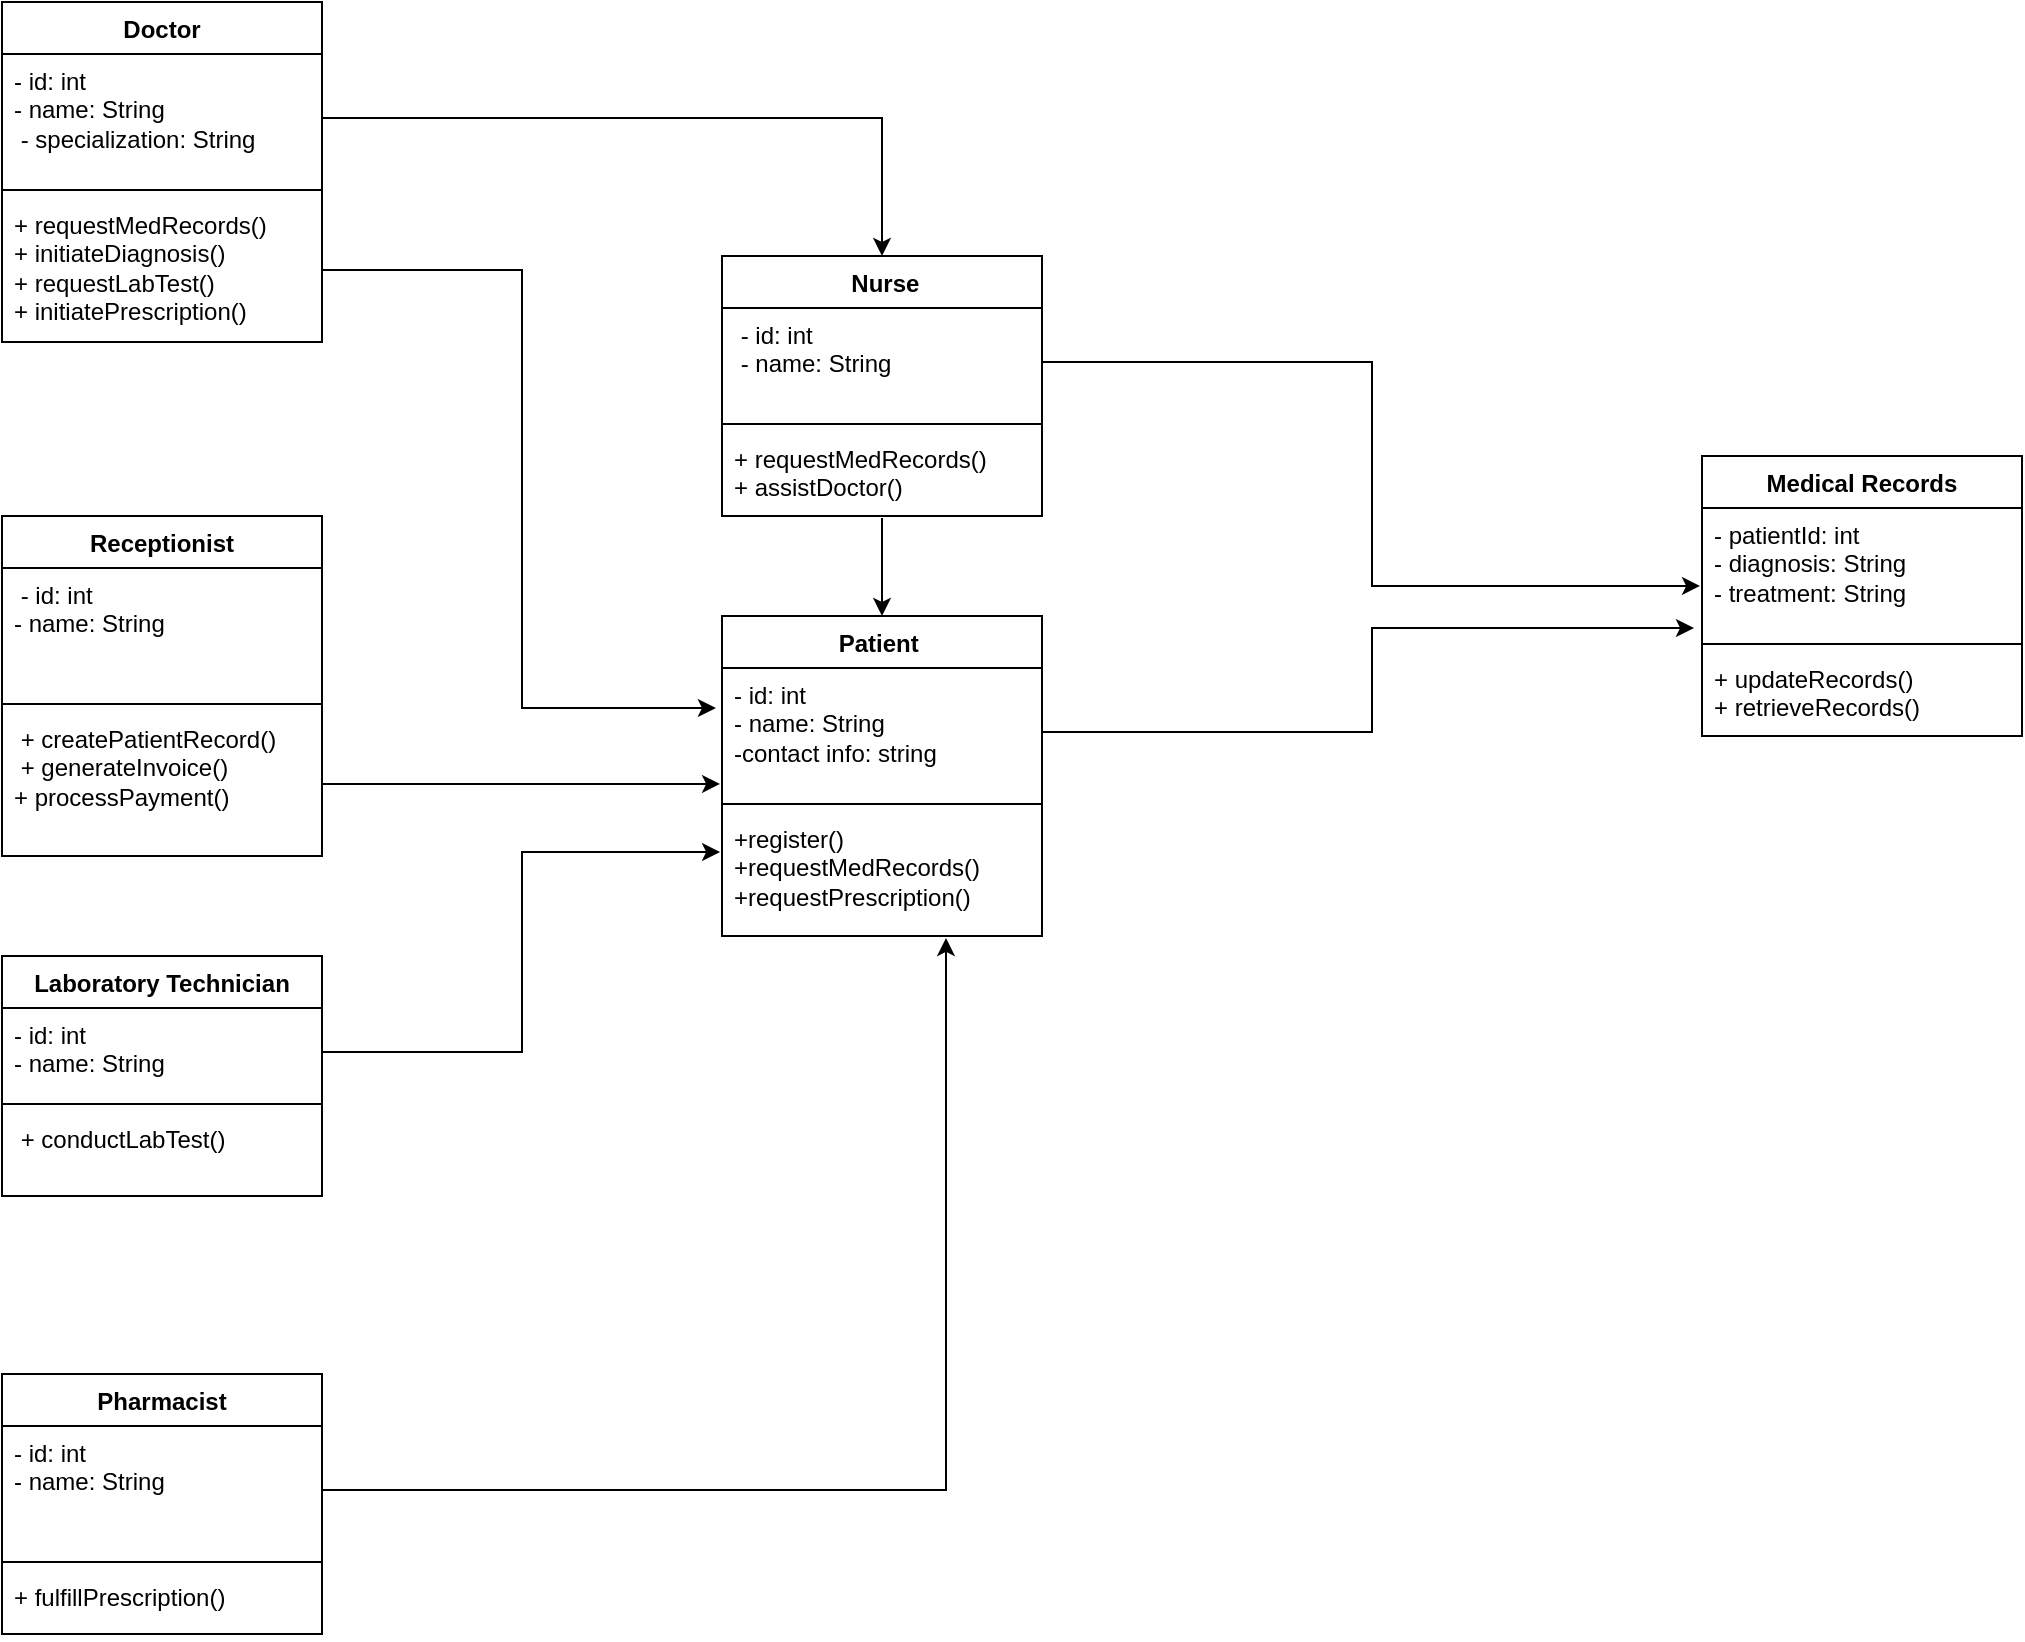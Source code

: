<mxfile version="24.7.17">
  <diagram name="Page-1" id="qMOWajZwcQZ1oUdqwTFN">
    <mxGraphModel grid="1" page="1" gridSize="10" guides="1" tooltips="1" connect="1" arrows="1" fold="1" pageScale="1" pageWidth="1390" pageHeight="980" math="0" shadow="0">
      <root>
        <mxCell id="0" />
        <mxCell id="1" parent="0" />
        <mxCell id="9k-DJMqT1OwmAY88VWI6-31" value="Patient&amp;nbsp;" style="swimlane;fontStyle=1;align=center;verticalAlign=top;childLayout=stackLayout;horizontal=1;startSize=26;horizontalStack=0;resizeParent=1;resizeParentMax=0;resizeLast=0;collapsible=1;marginBottom=0;whiteSpace=wrap;html=1;" vertex="1" parent="1">
          <mxGeometry x="720" y="1410" width="160" height="160" as="geometry" />
        </mxCell>
        <mxCell id="9k-DJMqT1OwmAY88VWI6-32" value="- id: int&amp;nbsp;&lt;div&gt;- name: String&lt;br&gt;&lt;/div&gt;&lt;div&gt;-contact info: string&lt;/div&gt;" style="text;strokeColor=none;fillColor=none;align=left;verticalAlign=top;spacingLeft=4;spacingRight=4;overflow=hidden;rotatable=0;points=[[0,0.5],[1,0.5]];portConstraint=eastwest;whiteSpace=wrap;html=1;" vertex="1" parent="9k-DJMqT1OwmAY88VWI6-31">
          <mxGeometry y="26" width="160" height="64" as="geometry" />
        </mxCell>
        <mxCell id="9k-DJMqT1OwmAY88VWI6-33" value="" style="line;strokeWidth=1;fillColor=none;align=left;verticalAlign=middle;spacingTop=-1;spacingLeft=3;spacingRight=3;rotatable=0;labelPosition=right;points=[];portConstraint=eastwest;strokeColor=inherit;" vertex="1" parent="9k-DJMqT1OwmAY88VWI6-31">
          <mxGeometry y="90" width="160" height="8" as="geometry" />
        </mxCell>
        <mxCell id="9k-DJMqT1OwmAY88VWI6-34" value="+register()&lt;div&gt;+requestMedRecords()&lt;/div&gt;&lt;div&gt;+requestPrescription()&amp;nbsp;&lt;/div&gt;" style="text;strokeColor=none;fillColor=none;align=left;verticalAlign=top;spacingLeft=4;spacingRight=4;overflow=hidden;rotatable=0;points=[[0,0.5],[1,0.5]];portConstraint=eastwest;whiteSpace=wrap;html=1;" vertex="1" parent="9k-DJMqT1OwmAY88VWI6-31">
          <mxGeometry y="98" width="160" height="62" as="geometry" />
        </mxCell>
        <mxCell id="9k-DJMqT1OwmAY88VWI6-35" value="Receptionist" style="swimlane;fontStyle=1;align=center;verticalAlign=top;childLayout=stackLayout;horizontal=1;startSize=26;horizontalStack=0;resizeParent=1;resizeParentMax=0;resizeLast=0;collapsible=1;marginBottom=0;whiteSpace=wrap;html=1;" vertex="1" parent="1">
          <mxGeometry x="360" y="1360" width="160" height="170" as="geometry" />
        </mxCell>
        <mxCell id="9k-DJMqT1OwmAY88VWI6-36" value="&lt;div&gt;&amp;nbsp;- id: int&amp;nbsp;&lt;br&gt;&lt;/div&gt;&lt;div&gt;- name: String&lt;br&gt;&lt;/div&gt;&lt;div&gt;&lt;br&gt;&lt;/div&gt;" style="text;strokeColor=none;fillColor=none;align=left;verticalAlign=top;spacingLeft=4;spacingRight=4;overflow=hidden;rotatable=0;points=[[0,0.5],[1,0.5]];portConstraint=eastwest;whiteSpace=wrap;html=1;" vertex="1" parent="9k-DJMqT1OwmAY88VWI6-35">
          <mxGeometry y="26" width="160" height="64" as="geometry" />
        </mxCell>
        <mxCell id="9k-DJMqT1OwmAY88VWI6-37" value="" style="line;strokeWidth=1;fillColor=none;align=left;verticalAlign=middle;spacingTop=-1;spacingLeft=3;spacingRight=3;rotatable=0;labelPosition=right;points=[];portConstraint=eastwest;strokeColor=inherit;" vertex="1" parent="9k-DJMqT1OwmAY88VWI6-35">
          <mxGeometry y="90" width="160" height="8" as="geometry" />
        </mxCell>
        <mxCell id="9k-DJMqT1OwmAY88VWI6-38" value="&amp;nbsp;+ createPatientRecord()&lt;div&gt;&lt;div&gt;&amp;nbsp;+ generateInvoice()&lt;br&gt;&lt;/div&gt;&lt;/div&gt;&lt;div&gt;+ processPayment()&lt;br&gt;&lt;/div&gt;" style="text;strokeColor=none;fillColor=none;align=left;verticalAlign=top;spacingLeft=4;spacingRight=4;overflow=hidden;rotatable=0;points=[[0,0.5],[1,0.5]];portConstraint=eastwest;whiteSpace=wrap;html=1;" vertex="1" parent="9k-DJMqT1OwmAY88VWI6-35">
          <mxGeometry y="98" width="160" height="72" as="geometry" />
        </mxCell>
        <mxCell id="9k-DJMqT1OwmAY88VWI6-39" value="&amp;nbsp;Doctor&amp;nbsp;" style="swimlane;fontStyle=1;align=center;verticalAlign=top;childLayout=stackLayout;horizontal=1;startSize=26;horizontalStack=0;resizeParent=1;resizeParentMax=0;resizeLast=0;collapsible=1;marginBottom=0;whiteSpace=wrap;html=1;" vertex="1" parent="1">
          <mxGeometry x="360" y="1103" width="160" height="170" as="geometry" />
        </mxCell>
        <mxCell id="9k-DJMqT1OwmAY88VWI6-40" value="&lt;div&gt;&lt;div&gt;- id: int&amp;nbsp; &amp;nbsp; &amp;nbsp; &amp;nbsp; &amp;nbsp; &amp;nbsp; &amp;nbsp;&lt;/div&gt;&lt;div&gt;- name: String&amp;nbsp; &amp;nbsp; &amp;nbsp; &amp;nbsp;&amp;nbsp;&lt;/div&gt;&lt;div&gt;&lt;span style=&quot;background-color: initial;&quot;&gt;&amp;nbsp;- specialization: String&lt;/span&gt;&lt;/div&gt;&lt;/div&gt;&lt;div&gt;&lt;br&gt;&lt;/div&gt;" style="text;strokeColor=none;fillColor=none;align=left;verticalAlign=top;spacingLeft=4;spacingRight=4;overflow=hidden;rotatable=0;points=[[0,0.5],[1,0.5]];portConstraint=eastwest;whiteSpace=wrap;html=1;" vertex="1" parent="9k-DJMqT1OwmAY88VWI6-39">
          <mxGeometry y="26" width="160" height="64" as="geometry" />
        </mxCell>
        <mxCell id="9k-DJMqT1OwmAY88VWI6-41" value="" style="line;strokeWidth=1;fillColor=none;align=left;verticalAlign=middle;spacingTop=-1;spacingLeft=3;spacingRight=3;rotatable=0;labelPosition=right;points=[];portConstraint=eastwest;strokeColor=inherit;" vertex="1" parent="9k-DJMqT1OwmAY88VWI6-39">
          <mxGeometry y="90" width="160" height="8" as="geometry" />
        </mxCell>
        <mxCell id="9k-DJMqT1OwmAY88VWI6-42" value="&lt;div&gt;&lt;div&gt;+ requestMedRecords()&amp;nbsp;&lt;/div&gt;&lt;div&gt;+ initiateDiagnosis()&amp;nbsp;&lt;/div&gt;&lt;div&gt;+ requestLabTest()&amp;nbsp; &amp;nbsp;&amp;nbsp;&lt;/div&gt;&lt;div&gt;+ initiatePrescription()&lt;/div&gt;&lt;/div&gt;" style="text;strokeColor=none;fillColor=none;align=left;verticalAlign=top;spacingLeft=4;spacingRight=4;overflow=hidden;rotatable=0;points=[[0,0.5],[1,0.5]];portConstraint=eastwest;whiteSpace=wrap;html=1;" vertex="1" parent="9k-DJMqT1OwmAY88VWI6-39">
          <mxGeometry y="98" width="160" height="72" as="geometry" />
        </mxCell>
        <mxCell id="9k-DJMqT1OwmAY88VWI6-44" value="&amp;nbsp;Nurse" style="swimlane;fontStyle=1;align=center;verticalAlign=top;childLayout=stackLayout;horizontal=1;startSize=26;horizontalStack=0;resizeParent=1;resizeParentMax=0;resizeLast=0;collapsible=1;marginBottom=0;whiteSpace=wrap;html=1;" vertex="1" parent="1">
          <mxGeometry x="720" y="1230" width="160" height="130" as="geometry" />
        </mxCell>
        <mxCell id="9k-DJMqT1OwmAY88VWI6-45" value="&lt;div&gt;&lt;div&gt;&amp;nbsp;- id: int&amp;nbsp; &amp;nbsp; &amp;nbsp; &amp;nbsp; &amp;nbsp; &amp;nbsp; &amp;nbsp;&lt;/div&gt;&lt;div&gt;&amp;nbsp;- name: String&amp;nbsp;&lt;/div&gt;&lt;/div&gt;" style="text;strokeColor=none;fillColor=none;align=left;verticalAlign=top;spacingLeft=4;spacingRight=4;overflow=hidden;rotatable=0;points=[[0,0.5],[1,0.5]];portConstraint=eastwest;whiteSpace=wrap;html=1;" vertex="1" parent="9k-DJMqT1OwmAY88VWI6-44">
          <mxGeometry y="26" width="160" height="54" as="geometry" />
        </mxCell>
        <mxCell id="9k-DJMqT1OwmAY88VWI6-46" value="" style="line;strokeWidth=1;fillColor=none;align=left;verticalAlign=middle;spacingTop=-1;spacingLeft=3;spacingRight=3;rotatable=0;labelPosition=right;points=[];portConstraint=eastwest;strokeColor=inherit;" vertex="1" parent="9k-DJMqT1OwmAY88VWI6-44">
          <mxGeometry y="80" width="160" height="8" as="geometry" />
        </mxCell>
        <mxCell id="9k-DJMqT1OwmAY88VWI6-47" value="&lt;div&gt;+ requestMedRecords()&lt;/div&gt;&lt;div&gt;&lt;span style=&quot;background-color: initial;&quot;&gt;+ assistDoctor()&lt;/span&gt;&lt;/div&gt;" style="text;strokeColor=none;fillColor=none;align=left;verticalAlign=top;spacingLeft=4;spacingRight=4;overflow=hidden;rotatable=0;points=[[0,0.5],[1,0.5]];portConstraint=eastwest;whiteSpace=wrap;html=1;" vertex="1" parent="9k-DJMqT1OwmAY88VWI6-44">
          <mxGeometry y="88" width="160" height="42" as="geometry" />
        </mxCell>
        <mxCell id="9k-DJMqT1OwmAY88VWI6-50" value="Laboratory Technician" style="swimlane;fontStyle=1;align=center;verticalAlign=top;childLayout=stackLayout;horizontal=1;startSize=26;horizontalStack=0;resizeParent=1;resizeParentMax=0;resizeLast=0;collapsible=1;marginBottom=0;whiteSpace=wrap;html=1;" vertex="1" parent="1">
          <mxGeometry x="360" y="1580" width="160" height="120" as="geometry" />
        </mxCell>
        <mxCell id="9k-DJMqT1OwmAY88VWI6-51" value="&lt;div&gt;&lt;div&gt;- id: int&amp;nbsp; &amp;nbsp; &amp;nbsp; &amp;nbsp; &amp;nbsp; &amp;nbsp; &amp;nbsp;&lt;/div&gt;&lt;div&gt;- name: String&amp;nbsp;&lt;/div&gt;&lt;/div&gt;" style="text;strokeColor=none;fillColor=none;align=left;verticalAlign=top;spacingLeft=4;spacingRight=4;overflow=hidden;rotatable=0;points=[[0,0.5],[1,0.5]];portConstraint=eastwest;whiteSpace=wrap;html=1;" vertex="1" parent="9k-DJMqT1OwmAY88VWI6-50">
          <mxGeometry y="26" width="160" height="44" as="geometry" />
        </mxCell>
        <mxCell id="9k-DJMqT1OwmAY88VWI6-52" value="" style="line;strokeWidth=1;fillColor=none;align=left;verticalAlign=middle;spacingTop=-1;spacingLeft=3;spacingRight=3;rotatable=0;labelPosition=right;points=[];portConstraint=eastwest;strokeColor=inherit;" vertex="1" parent="9k-DJMqT1OwmAY88VWI6-50">
          <mxGeometry y="70" width="160" height="8" as="geometry" />
        </mxCell>
        <mxCell id="9k-DJMqT1OwmAY88VWI6-53" value="&lt;div&gt;&amp;nbsp;+ conductLabTest()&amp;nbsp;&lt;br&gt;&lt;/div&gt;" style="text;strokeColor=none;fillColor=none;align=left;verticalAlign=top;spacingLeft=4;spacingRight=4;overflow=hidden;rotatable=0;points=[[0,0.5],[1,0.5]];portConstraint=eastwest;whiteSpace=wrap;html=1;" vertex="1" parent="9k-DJMqT1OwmAY88VWI6-50">
          <mxGeometry y="78" width="160" height="42" as="geometry" />
        </mxCell>
        <mxCell id="9k-DJMqT1OwmAY88VWI6-56" value="&amp;nbsp;Pharmacist&amp;nbsp;" style="swimlane;fontStyle=1;align=center;verticalAlign=top;childLayout=stackLayout;horizontal=1;startSize=26;horizontalStack=0;resizeParent=1;resizeParentMax=0;resizeLast=0;collapsible=1;marginBottom=0;whiteSpace=wrap;html=1;" vertex="1" parent="1">
          <mxGeometry x="360" y="1789" width="160" height="130" as="geometry" />
        </mxCell>
        <mxCell id="9k-DJMqT1OwmAY88VWI6-57" value="&lt;div&gt;&lt;div&gt;&lt;div&gt;- id: int&amp;nbsp; &amp;nbsp; &amp;nbsp; &amp;nbsp; &amp;nbsp; &amp;nbsp; &amp;nbsp;&lt;/div&gt;&lt;div&gt;- name: String&amp;nbsp;&amp;nbsp;&lt;/div&gt;&lt;/div&gt;&lt;/div&gt;" style="text;strokeColor=none;fillColor=none;align=left;verticalAlign=top;spacingLeft=4;spacingRight=4;overflow=hidden;rotatable=0;points=[[0,0.5],[1,0.5]];portConstraint=eastwest;whiteSpace=wrap;html=1;" vertex="1" parent="9k-DJMqT1OwmAY88VWI6-56">
          <mxGeometry y="26" width="160" height="64" as="geometry" />
        </mxCell>
        <mxCell id="9k-DJMqT1OwmAY88VWI6-58" value="" style="line;strokeWidth=1;fillColor=none;align=left;verticalAlign=middle;spacingTop=-1;spacingLeft=3;spacingRight=3;rotatable=0;labelPosition=right;points=[];portConstraint=eastwest;strokeColor=inherit;" vertex="1" parent="9k-DJMqT1OwmAY88VWI6-56">
          <mxGeometry y="90" width="160" height="8" as="geometry" />
        </mxCell>
        <mxCell id="9k-DJMqT1OwmAY88VWI6-59" value="+ fulfillPrescription()" style="text;strokeColor=none;fillColor=none;align=left;verticalAlign=top;spacingLeft=4;spacingRight=4;overflow=hidden;rotatable=0;points=[[0,0.5],[1,0.5]];portConstraint=eastwest;whiteSpace=wrap;html=1;" vertex="1" parent="9k-DJMqT1OwmAY88VWI6-56">
          <mxGeometry y="98" width="160" height="32" as="geometry" />
        </mxCell>
        <mxCell id="9k-DJMqT1OwmAY88VWI6-66" value="&amp;nbsp;Medical Records&amp;nbsp;" style="swimlane;fontStyle=1;align=center;verticalAlign=top;childLayout=stackLayout;horizontal=1;startSize=26;horizontalStack=0;resizeParent=1;resizeParentMax=0;resizeLast=0;collapsible=1;marginBottom=0;whiteSpace=wrap;html=1;" vertex="1" parent="1">
          <mxGeometry x="1210" y="1330" width="160" height="140" as="geometry" />
        </mxCell>
        <mxCell id="9k-DJMqT1OwmAY88VWI6-67" value="&lt;div&gt;&lt;div&gt;&lt;div&gt;- patientId: int&amp;nbsp; &amp;nbsp; &amp;nbsp;&amp;nbsp;&lt;/div&gt;&lt;div&gt;- diagnosis: String&amp;nbsp; &amp;nbsp;&lt;/div&gt;&lt;div&gt;- treatment: String&amp;nbsp;&lt;/div&gt;&lt;/div&gt;&lt;/div&gt;" style="text;strokeColor=none;fillColor=none;align=left;verticalAlign=top;spacingLeft=4;spacingRight=4;overflow=hidden;rotatable=0;points=[[0,0.5],[1,0.5]];portConstraint=eastwest;whiteSpace=wrap;html=1;" vertex="1" parent="9k-DJMqT1OwmAY88VWI6-66">
          <mxGeometry y="26" width="160" height="64" as="geometry" />
        </mxCell>
        <mxCell id="9k-DJMqT1OwmAY88VWI6-68" value="" style="line;strokeWidth=1;fillColor=none;align=left;verticalAlign=middle;spacingTop=-1;spacingLeft=3;spacingRight=3;rotatable=0;labelPosition=right;points=[];portConstraint=eastwest;strokeColor=inherit;" vertex="1" parent="9k-DJMqT1OwmAY88VWI6-66">
          <mxGeometry y="90" width="160" height="8" as="geometry" />
        </mxCell>
        <mxCell id="9k-DJMqT1OwmAY88VWI6-69" value="&lt;div&gt;+ updateRecords()&amp;nbsp; &amp;nbsp; &amp;nbsp;&lt;/div&gt;&lt;div&gt;+ retrieveRecords()&lt;/div&gt;" style="text;strokeColor=none;fillColor=none;align=left;verticalAlign=top;spacingLeft=4;spacingRight=4;overflow=hidden;rotatable=0;points=[[0,0.5],[1,0.5]];portConstraint=eastwest;whiteSpace=wrap;html=1;" vertex="1" parent="9k-DJMqT1OwmAY88VWI6-66">
          <mxGeometry y="98" width="160" height="42" as="geometry" />
        </mxCell>
        <mxCell id="9k-DJMqT1OwmAY88VWI6-71" style="edgeStyle=orthogonalEdgeStyle;rounded=0;orthogonalLoop=1;jettySize=auto;html=1;exitX=1;exitY=0.5;exitDx=0;exitDy=0;entryX=-0.019;entryY=0.313;entryDx=0;entryDy=0;entryPerimeter=0;" edge="1" parent="1" source="9k-DJMqT1OwmAY88VWI6-42" target="9k-DJMqT1OwmAY88VWI6-32">
          <mxGeometry relative="1" as="geometry" />
        </mxCell>
        <mxCell id="9k-DJMqT1OwmAY88VWI6-73" style="edgeStyle=orthogonalEdgeStyle;rounded=0;orthogonalLoop=1;jettySize=auto;html=1;entryX=-0.006;entryY=0.906;entryDx=0;entryDy=0;entryPerimeter=0;" edge="1" parent="1" source="9k-DJMqT1OwmAY88VWI6-38" target="9k-DJMqT1OwmAY88VWI6-32">
          <mxGeometry relative="1" as="geometry" />
        </mxCell>
        <mxCell id="9k-DJMqT1OwmAY88VWI6-74" style="edgeStyle=orthogonalEdgeStyle;rounded=0;orthogonalLoop=1;jettySize=auto;html=1;entryX=-0.006;entryY=0.323;entryDx=0;entryDy=0;entryPerimeter=0;" edge="1" parent="1" source="9k-DJMqT1OwmAY88VWI6-51" target="9k-DJMqT1OwmAY88VWI6-34">
          <mxGeometry relative="1" as="geometry" />
        </mxCell>
        <mxCell id="9k-DJMqT1OwmAY88VWI6-75" value="" style="endArrow=classic;html=1;rounded=0;entryX=0.5;entryY=0;entryDx=0;entryDy=0;" edge="1" parent="1" target="9k-DJMqT1OwmAY88VWI6-31">
          <mxGeometry width="50" height="50" relative="1" as="geometry">
            <mxPoint x="800" y="1361" as="sourcePoint" />
            <mxPoint x="800" y="1350" as="targetPoint" />
          </mxGeometry>
        </mxCell>
        <mxCell id="9k-DJMqT1OwmAY88VWI6-76" style="edgeStyle=orthogonalEdgeStyle;rounded=0;orthogonalLoop=1;jettySize=auto;html=1;exitX=1;exitY=0.5;exitDx=0;exitDy=0;entryX=0.7;entryY=1.016;entryDx=0;entryDy=0;entryPerimeter=0;" edge="1" parent="1" source="9k-DJMqT1OwmAY88VWI6-57" target="9k-DJMqT1OwmAY88VWI6-34">
          <mxGeometry relative="1" as="geometry">
            <mxPoint x="830" y="1580" as="targetPoint" />
          </mxGeometry>
        </mxCell>
        <mxCell id="9k-DJMqT1OwmAY88VWI6-77" style="edgeStyle=orthogonalEdgeStyle;rounded=0;orthogonalLoop=1;jettySize=auto;html=1;exitX=1;exitY=0.5;exitDx=0;exitDy=0;entryX=-0.006;entryY=0.609;entryDx=0;entryDy=0;entryPerimeter=0;" edge="1" parent="1" source="9k-DJMqT1OwmAY88VWI6-45" target="9k-DJMqT1OwmAY88VWI6-67">
          <mxGeometry relative="1" as="geometry" />
        </mxCell>
        <mxCell id="9k-DJMqT1OwmAY88VWI6-78" style="edgeStyle=orthogonalEdgeStyle;rounded=0;orthogonalLoop=1;jettySize=auto;html=1;exitX=1;exitY=0.5;exitDx=0;exitDy=0;entryX=-0.025;entryY=0.938;entryDx=0;entryDy=0;entryPerimeter=0;" edge="1" parent="1" source="9k-DJMqT1OwmAY88VWI6-32" target="9k-DJMqT1OwmAY88VWI6-67">
          <mxGeometry relative="1" as="geometry" />
        </mxCell>
        <mxCell id="9k-DJMqT1OwmAY88VWI6-80" style="edgeStyle=orthogonalEdgeStyle;rounded=0;orthogonalLoop=1;jettySize=auto;html=1;exitX=1;exitY=0.5;exitDx=0;exitDy=0;entryX=0.5;entryY=0;entryDx=0;entryDy=0;" edge="1" parent="1" source="9k-DJMqT1OwmAY88VWI6-40" target="9k-DJMqT1OwmAY88VWI6-44">
          <mxGeometry relative="1" as="geometry" />
        </mxCell>
      </root>
    </mxGraphModel>
  </diagram>
</mxfile>
